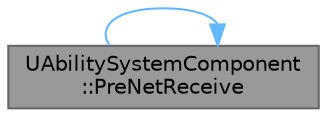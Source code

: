 digraph "UAbilitySystemComponent::PreNetReceive"
{
 // INTERACTIVE_SVG=YES
 // LATEX_PDF_SIZE
  bgcolor="transparent";
  edge [fontname=Helvetica,fontsize=10,labelfontname=Helvetica,labelfontsize=10];
  node [fontname=Helvetica,fontsize=10,shape=box,height=0.2,width=0.4];
  rankdir="LR";
  Node1 [id="Node000001",label="UAbilitySystemComponent\l::PreNetReceive",height=0.2,width=0.4,color="gray40", fillcolor="grey60", style="filled", fontcolor="black",tooltip="Called right before receiving a bunch."];
  Node1 -> Node1 [id="edge1_Node000001_Node000001",color="steelblue1",style="solid",tooltip=" "];
}
